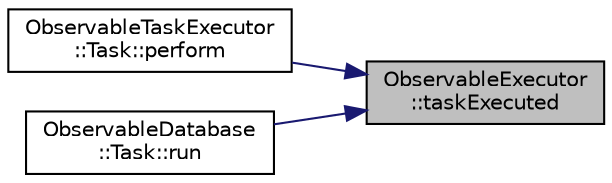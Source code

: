 digraph "ObservableExecutor::taskExecuted"
{
 // LATEX_PDF_SIZE
  edge [fontname="Helvetica",fontsize="10",labelfontname="Helvetica",labelfontsize="10"];
  node [fontname="Helvetica",fontsize="10",shape=record];
  rankdir="RL";
  Node1 [label="ObservableExecutor\l::taskExecuted",height=0.2,width=0.4,color="black", fillcolor="grey75", style="filled", fontcolor="black",tooltip=" "];
  Node1 -> Node2 [dir="back",color="midnightblue",fontsize="10",style="solid",fontname="Helvetica"];
  Node2 [label="ObservableTaskExecutor\l::Task::perform",height=0.2,width=0.4,color="black", fillcolor="white", style="filled",URL="$class_observable_task_executor_1_1_task.html#af9b2973668d553aa31a6800004ada03c",tooltip="perform job"];
  Node1 -> Node3 [dir="back",color="midnightblue",fontsize="10",style="solid",fontname="Helvetica"];
  Node3 [label="ObservableDatabase\l::Task::run",height=0.2,width=0.4,color="black", fillcolor="white", style="filled",URL="$class_observable_database_1_1_task.html#a3bda250891cd7c02e8a7353cda233ce1",tooltip=" "];
}
